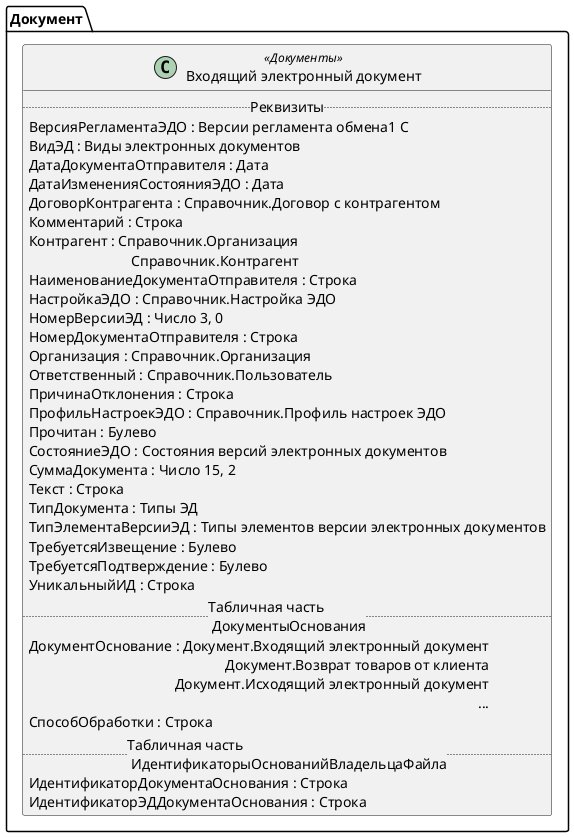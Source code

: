 ﻿@startuml ЭлектронныйДокументВходящий
'!include templates.wsd
'..\include templates.wsd
class Документ.ЭлектронныйДокументВходящий as "Входящий электронный документ" <<Документы>>
{
..Реквизиты..
ВерсияРегламентаЭДО : Версии регламента обмена1 С
ВидЭД : Виды электронных документов
ДатаДокументаОтправителя : Дата
ДатаИзмененияСостоянияЭДО : Дата
ДоговорКонтрагента : Справочник.Договор с контрагентом
Комментарий : Строка
Контрагент : Справочник.Организация\rСправочник.Контрагент
НаименованиеДокументаОтправителя : Строка
НастройкаЭДО : Справочник.Настройка ЭДО
НомерВерсииЭД : Число 3, 0
НомерДокументаОтправителя : Строка
Организация : Справочник.Организация
Ответственный : Справочник.Пользователь
ПричинаОтклонения : Строка
ПрофильНастроекЭДО : Справочник.Профиль настроек ЭДО
Прочитан : Булево
СостояниеЭДО : Состояния версий электронных документов
СуммаДокумента : Число 15, 2
Текст : Строка
ТипДокумента : Типы ЭД
ТипЭлементаВерсииЭД : Типы элементов версии электронных документов
ТребуетсяИзвещение : Булево
ТребуетсяПодтверждение : Булево
УникальныйИД : Строка
..Табличная часть \n ДокументыОснования..
ДокументОснование : Документ.Входящий электронный документ\rДокумент.Возврат товаров от клиента\rДокумент.Исходящий электронный документ\r...
СпособОбработки : Строка
..Табличная часть \n ИдентификаторыОснованийВладельцаФайла..
ИдентификаторДокументаОснования : Строка
ИдентификаторЭДДокументаОснования : Строка
}
@enduml
